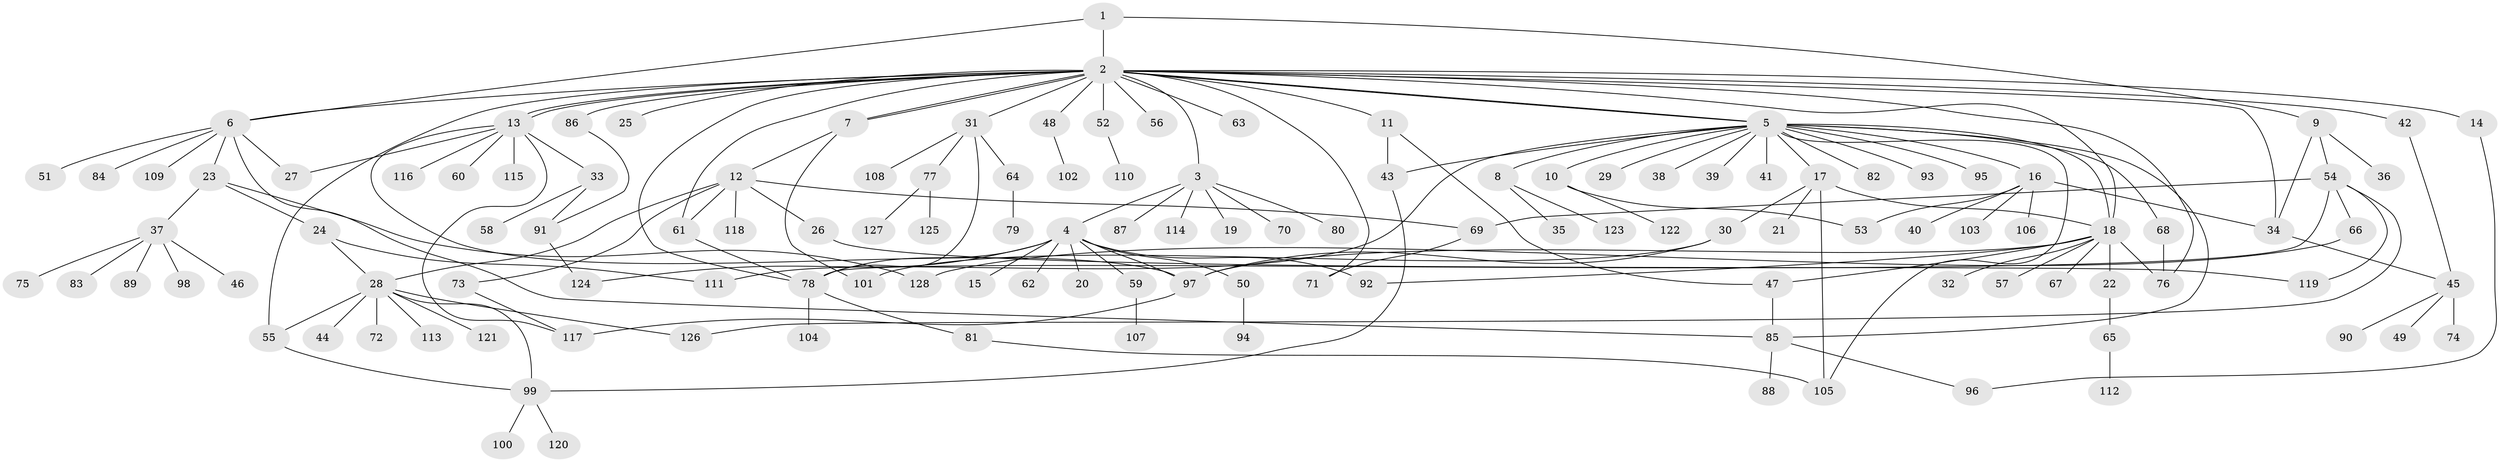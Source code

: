 // Generated by graph-tools (version 1.1) at 2025/49/03/09/25 03:49:47]
// undirected, 128 vertices, 171 edges
graph export_dot {
graph [start="1"]
  node [color=gray90,style=filled];
  1;
  2;
  3;
  4;
  5;
  6;
  7;
  8;
  9;
  10;
  11;
  12;
  13;
  14;
  15;
  16;
  17;
  18;
  19;
  20;
  21;
  22;
  23;
  24;
  25;
  26;
  27;
  28;
  29;
  30;
  31;
  32;
  33;
  34;
  35;
  36;
  37;
  38;
  39;
  40;
  41;
  42;
  43;
  44;
  45;
  46;
  47;
  48;
  49;
  50;
  51;
  52;
  53;
  54;
  55;
  56;
  57;
  58;
  59;
  60;
  61;
  62;
  63;
  64;
  65;
  66;
  67;
  68;
  69;
  70;
  71;
  72;
  73;
  74;
  75;
  76;
  77;
  78;
  79;
  80;
  81;
  82;
  83;
  84;
  85;
  86;
  87;
  88;
  89;
  90;
  91;
  92;
  93;
  94;
  95;
  96;
  97;
  98;
  99;
  100;
  101;
  102;
  103;
  104;
  105;
  106;
  107;
  108;
  109;
  110;
  111;
  112;
  113;
  114;
  115;
  116;
  117;
  118;
  119;
  120;
  121;
  122;
  123;
  124;
  125;
  126;
  127;
  128;
  1 -- 2;
  1 -- 6;
  1 -- 9;
  2 -- 3;
  2 -- 5;
  2 -- 5;
  2 -- 6;
  2 -- 7;
  2 -- 7;
  2 -- 11;
  2 -- 13;
  2 -- 13;
  2 -- 14;
  2 -- 18;
  2 -- 25;
  2 -- 31;
  2 -- 34;
  2 -- 42;
  2 -- 48;
  2 -- 52;
  2 -- 55;
  2 -- 56;
  2 -- 61;
  2 -- 63;
  2 -- 71;
  2 -- 76;
  2 -- 78;
  2 -- 86;
  3 -- 4;
  3 -- 19;
  3 -- 70;
  3 -- 80;
  3 -- 87;
  3 -- 114;
  4 -- 15;
  4 -- 20;
  4 -- 50;
  4 -- 59;
  4 -- 62;
  4 -- 78;
  4 -- 92;
  4 -- 97;
  4 -- 124;
  5 -- 8;
  5 -- 10;
  5 -- 16;
  5 -- 17;
  5 -- 18;
  5 -- 29;
  5 -- 38;
  5 -- 39;
  5 -- 41;
  5 -- 43;
  5 -- 68;
  5 -- 82;
  5 -- 85;
  5 -- 93;
  5 -- 95;
  5 -- 105;
  5 -- 111;
  6 -- 23;
  6 -- 27;
  6 -- 51;
  6 -- 84;
  6 -- 85;
  6 -- 109;
  7 -- 12;
  7 -- 101;
  8 -- 35;
  8 -- 123;
  9 -- 34;
  9 -- 36;
  9 -- 54;
  10 -- 53;
  10 -- 122;
  11 -- 43;
  11 -- 47;
  12 -- 26;
  12 -- 28;
  12 -- 61;
  12 -- 69;
  12 -- 73;
  12 -- 118;
  13 -- 27;
  13 -- 33;
  13 -- 60;
  13 -- 97;
  13 -- 115;
  13 -- 116;
  13 -- 117;
  14 -- 96;
  16 -- 34;
  16 -- 40;
  16 -- 53;
  16 -- 103;
  16 -- 106;
  17 -- 18;
  17 -- 21;
  17 -- 30;
  17 -- 105;
  18 -- 22;
  18 -- 32;
  18 -- 47;
  18 -- 57;
  18 -- 67;
  18 -- 76;
  18 -- 92;
  18 -- 97;
  22 -- 65;
  23 -- 24;
  23 -- 37;
  23 -- 128;
  24 -- 28;
  24 -- 111;
  26 -- 119;
  28 -- 44;
  28 -- 55;
  28 -- 72;
  28 -- 99;
  28 -- 113;
  28 -- 121;
  28 -- 126;
  30 -- 97;
  30 -- 101;
  31 -- 64;
  31 -- 77;
  31 -- 78;
  31 -- 108;
  33 -- 58;
  33 -- 91;
  34 -- 45;
  37 -- 46;
  37 -- 75;
  37 -- 83;
  37 -- 89;
  37 -- 98;
  42 -- 45;
  43 -- 99;
  45 -- 49;
  45 -- 74;
  45 -- 90;
  47 -- 85;
  48 -- 102;
  50 -- 94;
  52 -- 110;
  54 -- 66;
  54 -- 69;
  54 -- 78;
  54 -- 119;
  54 -- 126;
  55 -- 99;
  59 -- 107;
  61 -- 78;
  64 -- 79;
  65 -- 112;
  66 -- 128;
  68 -- 76;
  69 -- 71;
  73 -- 117;
  77 -- 125;
  77 -- 127;
  78 -- 81;
  78 -- 104;
  81 -- 105;
  85 -- 88;
  85 -- 96;
  86 -- 91;
  91 -- 124;
  97 -- 117;
  99 -- 100;
  99 -- 120;
}
